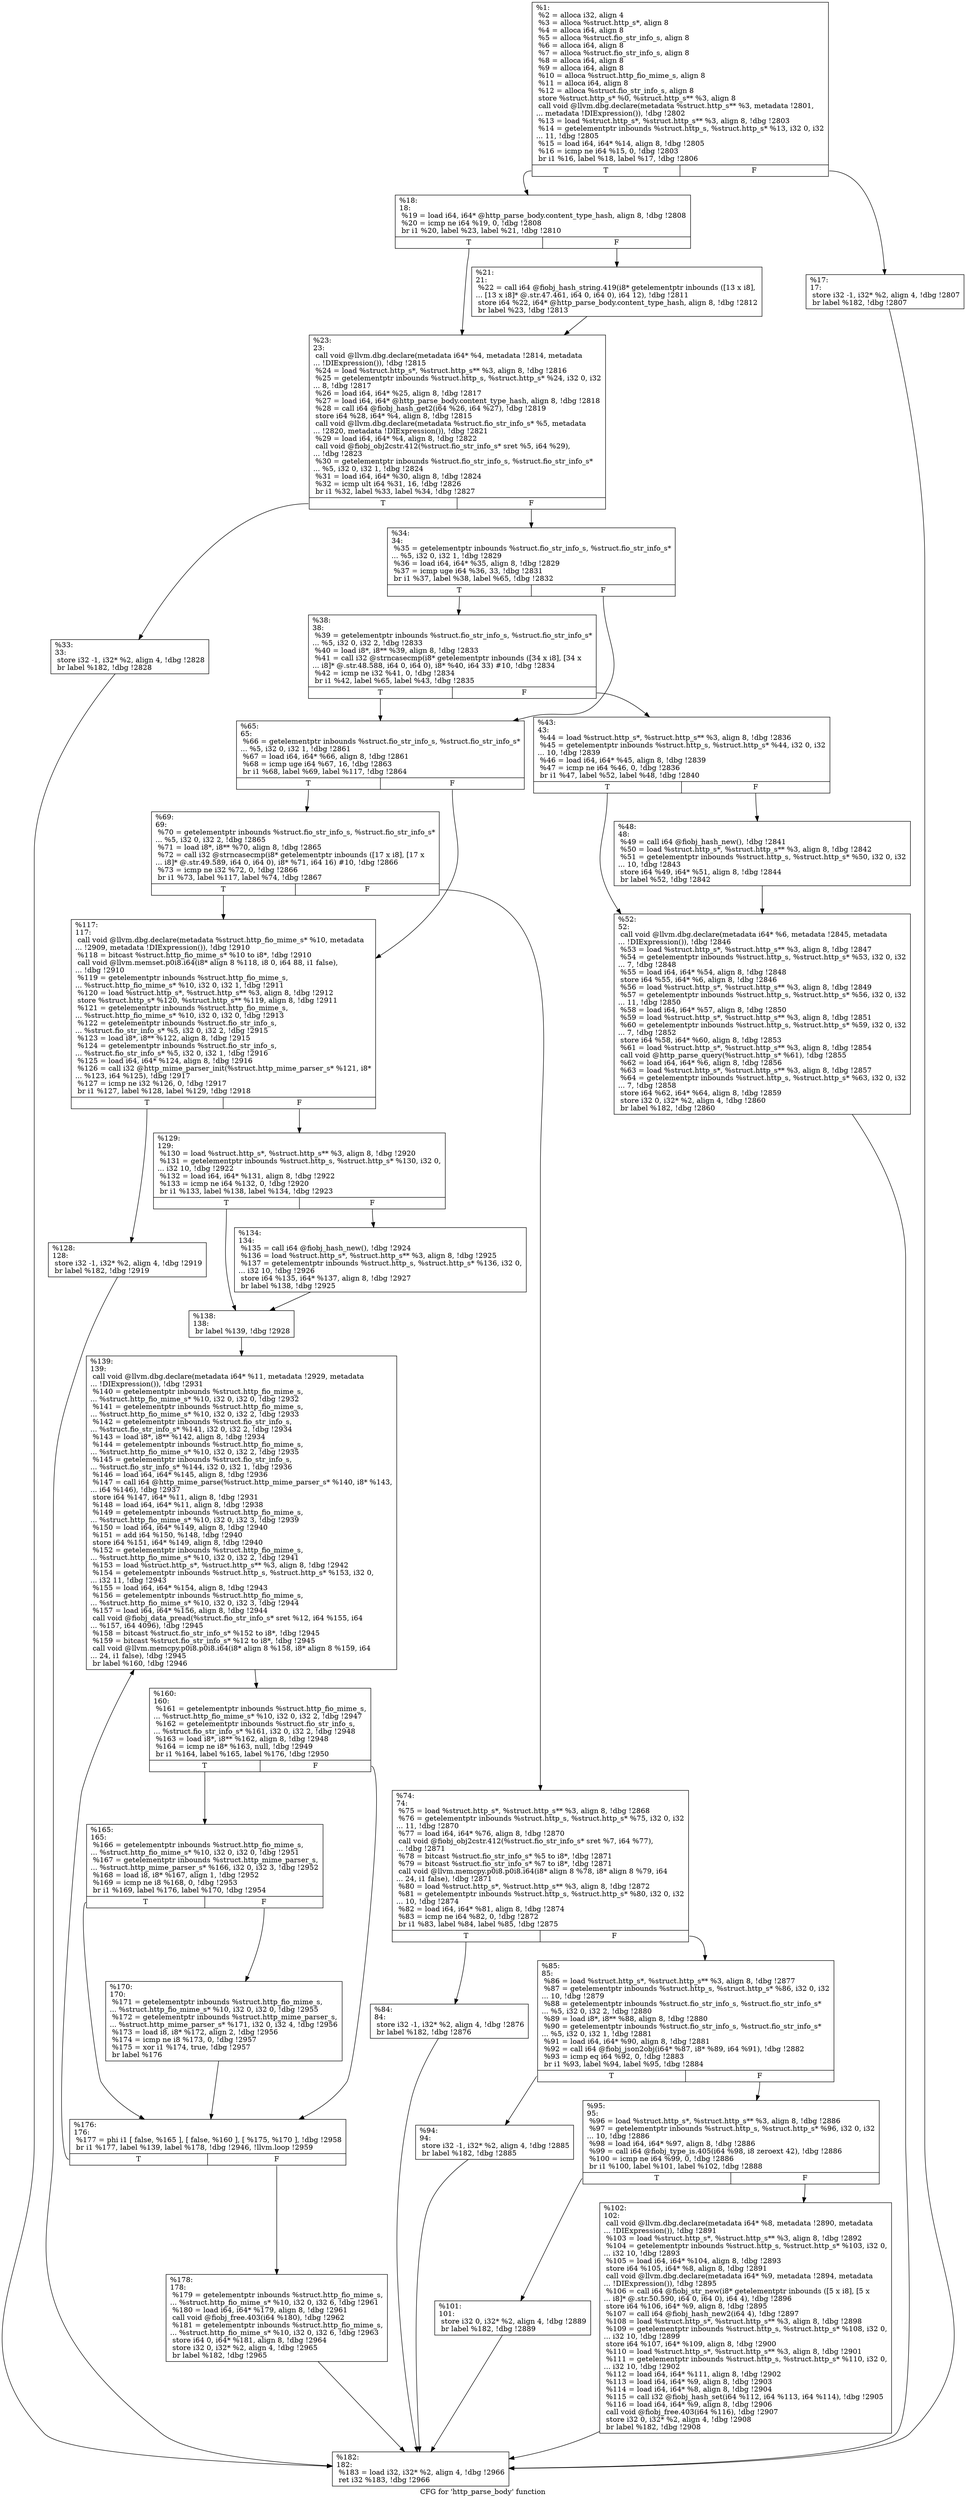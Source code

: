 digraph "CFG for 'http_parse_body' function" {
	label="CFG for 'http_parse_body' function";

	Node0x5568523ea7a0 [shape=record,label="{%1:\l  %2 = alloca i32, align 4\l  %3 = alloca %struct.http_s*, align 8\l  %4 = alloca i64, align 8\l  %5 = alloca %struct.fio_str_info_s, align 8\l  %6 = alloca i64, align 8\l  %7 = alloca %struct.fio_str_info_s, align 8\l  %8 = alloca i64, align 8\l  %9 = alloca i64, align 8\l  %10 = alloca %struct.http_fio_mime_s, align 8\l  %11 = alloca i64, align 8\l  %12 = alloca %struct.fio_str_info_s, align 8\l  store %struct.http_s* %0, %struct.http_s** %3, align 8\l  call void @llvm.dbg.declare(metadata %struct.http_s** %3, metadata !2801,\l... metadata !DIExpression()), !dbg !2802\l  %13 = load %struct.http_s*, %struct.http_s** %3, align 8, !dbg !2803\l  %14 = getelementptr inbounds %struct.http_s, %struct.http_s* %13, i32 0, i32\l... 11, !dbg !2805\l  %15 = load i64, i64* %14, align 8, !dbg !2805\l  %16 = icmp ne i64 %15, 0, !dbg !2803\l  br i1 %16, label %18, label %17, !dbg !2806\l|{<s0>T|<s1>F}}"];
	Node0x5568523ea7a0:s0 -> Node0x5568523f3ac0;
	Node0x5568523ea7a0:s1 -> Node0x5568523f00b0;
	Node0x5568523f00b0 [shape=record,label="{%17:\l17:                                               \l  store i32 -1, i32* %2, align 4, !dbg !2807\l  br label %182, !dbg !2807\l}"];
	Node0x5568523f00b0 -> Node0x5568523f43d0;
	Node0x5568523f3ac0 [shape=record,label="{%18:\l18:                                               \l  %19 = load i64, i64* @http_parse_body.content_type_hash, align 8, !dbg !2808\l  %20 = icmp ne i64 %19, 0, !dbg !2808\l  br i1 %20, label %23, label %21, !dbg !2810\l|{<s0>T|<s1>F}}"];
	Node0x5568523f3ac0:s0 -> Node0x5568523f3b60;
	Node0x5568523f3ac0:s1 -> Node0x5568523f3b10;
	Node0x5568523f3b10 [shape=record,label="{%21:\l21:                                               \l  %22 = call i64 @fiobj_hash_string.419(i8* getelementptr inbounds ([13 x i8],\l... [13 x i8]* @.str.47.461, i64 0, i64 0), i64 12), !dbg !2811\l  store i64 %22, i64* @http_parse_body.content_type_hash, align 8, !dbg !2812\l  br label %23, !dbg !2813\l}"];
	Node0x5568523f3b10 -> Node0x5568523f3b60;
	Node0x5568523f3b60 [shape=record,label="{%23:\l23:                                               \l  call void @llvm.dbg.declare(metadata i64* %4, metadata !2814, metadata\l... !DIExpression()), !dbg !2815\l  %24 = load %struct.http_s*, %struct.http_s** %3, align 8, !dbg !2816\l  %25 = getelementptr inbounds %struct.http_s, %struct.http_s* %24, i32 0, i32\l... 8, !dbg !2817\l  %26 = load i64, i64* %25, align 8, !dbg !2817\l  %27 = load i64, i64* @http_parse_body.content_type_hash, align 8, !dbg !2818\l  %28 = call i64 @fiobj_hash_get2(i64 %26, i64 %27), !dbg !2819\l  store i64 %28, i64* %4, align 8, !dbg !2815\l  call void @llvm.dbg.declare(metadata %struct.fio_str_info_s* %5, metadata\l... !2820, metadata !DIExpression()), !dbg !2821\l  %29 = load i64, i64* %4, align 8, !dbg !2822\l  call void @fiobj_obj2cstr.412(%struct.fio_str_info_s* sret %5, i64 %29),\l... !dbg !2823\l  %30 = getelementptr inbounds %struct.fio_str_info_s, %struct.fio_str_info_s*\l... %5, i32 0, i32 1, !dbg !2824\l  %31 = load i64, i64* %30, align 8, !dbg !2824\l  %32 = icmp ult i64 %31, 16, !dbg !2826\l  br i1 %32, label %33, label %34, !dbg !2827\l|{<s0>T|<s1>F}}"];
	Node0x5568523f3b60:s0 -> Node0x5568523f3bb0;
	Node0x5568523f3b60:s1 -> Node0x5568523f3c00;
	Node0x5568523f3bb0 [shape=record,label="{%33:\l33:                                               \l  store i32 -1, i32* %2, align 4, !dbg !2828\l  br label %182, !dbg !2828\l}"];
	Node0x5568523f3bb0 -> Node0x5568523f43d0;
	Node0x5568523f3c00 [shape=record,label="{%34:\l34:                                               \l  %35 = getelementptr inbounds %struct.fio_str_info_s, %struct.fio_str_info_s*\l... %5, i32 0, i32 1, !dbg !2829\l  %36 = load i64, i64* %35, align 8, !dbg !2829\l  %37 = icmp uge i64 %36, 33, !dbg !2831\l  br i1 %37, label %38, label %65, !dbg !2832\l|{<s0>T|<s1>F}}"];
	Node0x5568523f3c00:s0 -> Node0x5568523f3c50;
	Node0x5568523f3c00:s1 -> Node0x5568523f3d90;
	Node0x5568523f3c50 [shape=record,label="{%38:\l38:                                               \l  %39 = getelementptr inbounds %struct.fio_str_info_s, %struct.fio_str_info_s*\l... %5, i32 0, i32 2, !dbg !2833\l  %40 = load i8*, i8** %39, align 8, !dbg !2833\l  %41 = call i32 @strncasecmp(i8* getelementptr inbounds ([34 x i8], [34 x\l... i8]* @.str.48.588, i64 0, i64 0), i8* %40, i64 33) #10, !dbg !2834\l  %42 = icmp ne i32 %41, 0, !dbg !2834\l  br i1 %42, label %65, label %43, !dbg !2835\l|{<s0>T|<s1>F}}"];
	Node0x5568523f3c50:s0 -> Node0x5568523f3d90;
	Node0x5568523f3c50:s1 -> Node0x5568523f3ca0;
	Node0x5568523f3ca0 [shape=record,label="{%43:\l43:                                               \l  %44 = load %struct.http_s*, %struct.http_s** %3, align 8, !dbg !2836\l  %45 = getelementptr inbounds %struct.http_s, %struct.http_s* %44, i32 0, i32\l... 10, !dbg !2839\l  %46 = load i64, i64* %45, align 8, !dbg !2839\l  %47 = icmp ne i64 %46, 0, !dbg !2836\l  br i1 %47, label %52, label %48, !dbg !2840\l|{<s0>T|<s1>F}}"];
	Node0x5568523f3ca0:s0 -> Node0x5568523f3d40;
	Node0x5568523f3ca0:s1 -> Node0x5568523f3cf0;
	Node0x5568523f3cf0 [shape=record,label="{%48:\l48:                                               \l  %49 = call i64 @fiobj_hash_new(), !dbg !2841\l  %50 = load %struct.http_s*, %struct.http_s** %3, align 8, !dbg !2842\l  %51 = getelementptr inbounds %struct.http_s, %struct.http_s* %50, i32 0, i32\l... 10, !dbg !2843\l  store i64 %49, i64* %51, align 8, !dbg !2844\l  br label %52, !dbg !2842\l}"];
	Node0x5568523f3cf0 -> Node0x5568523f3d40;
	Node0x5568523f3d40 [shape=record,label="{%52:\l52:                                               \l  call void @llvm.dbg.declare(metadata i64* %6, metadata !2845, metadata\l... !DIExpression()), !dbg !2846\l  %53 = load %struct.http_s*, %struct.http_s** %3, align 8, !dbg !2847\l  %54 = getelementptr inbounds %struct.http_s, %struct.http_s* %53, i32 0, i32\l... 7, !dbg !2848\l  %55 = load i64, i64* %54, align 8, !dbg !2848\l  store i64 %55, i64* %6, align 8, !dbg !2846\l  %56 = load %struct.http_s*, %struct.http_s** %3, align 8, !dbg !2849\l  %57 = getelementptr inbounds %struct.http_s, %struct.http_s* %56, i32 0, i32\l... 11, !dbg !2850\l  %58 = load i64, i64* %57, align 8, !dbg !2850\l  %59 = load %struct.http_s*, %struct.http_s** %3, align 8, !dbg !2851\l  %60 = getelementptr inbounds %struct.http_s, %struct.http_s* %59, i32 0, i32\l... 7, !dbg !2852\l  store i64 %58, i64* %60, align 8, !dbg !2853\l  %61 = load %struct.http_s*, %struct.http_s** %3, align 8, !dbg !2854\l  call void @http_parse_query(%struct.http_s* %61), !dbg !2855\l  %62 = load i64, i64* %6, align 8, !dbg !2856\l  %63 = load %struct.http_s*, %struct.http_s** %3, align 8, !dbg !2857\l  %64 = getelementptr inbounds %struct.http_s, %struct.http_s* %63, i32 0, i32\l... 7, !dbg !2858\l  store i64 %62, i64* %64, align 8, !dbg !2859\l  store i32 0, i32* %2, align 4, !dbg !2860\l  br label %182, !dbg !2860\l}"];
	Node0x5568523f3d40 -> Node0x5568523f43d0;
	Node0x5568523f3d90 [shape=record,label="{%65:\l65:                                               \l  %66 = getelementptr inbounds %struct.fio_str_info_s, %struct.fio_str_info_s*\l... %5, i32 0, i32 1, !dbg !2861\l  %67 = load i64, i64* %66, align 8, !dbg !2861\l  %68 = icmp uge i64 %67, 16, !dbg !2863\l  br i1 %68, label %69, label %117, !dbg !2864\l|{<s0>T|<s1>F}}"];
	Node0x5568523f3d90:s0 -> Node0x5568523f3de0;
	Node0x5568523f3d90:s1 -> Node0x5568523f4060;
	Node0x5568523f3de0 [shape=record,label="{%69:\l69:                                               \l  %70 = getelementptr inbounds %struct.fio_str_info_s, %struct.fio_str_info_s*\l... %5, i32 0, i32 2, !dbg !2865\l  %71 = load i8*, i8** %70, align 8, !dbg !2865\l  %72 = call i32 @strncasecmp(i8* getelementptr inbounds ([17 x i8], [17 x\l... i8]* @.str.49.589, i64 0, i64 0), i8* %71, i64 16) #10, !dbg !2866\l  %73 = icmp ne i32 %72, 0, !dbg !2866\l  br i1 %73, label %117, label %74, !dbg !2867\l|{<s0>T|<s1>F}}"];
	Node0x5568523f3de0:s0 -> Node0x5568523f4060;
	Node0x5568523f3de0:s1 -> Node0x5568523f3e30;
	Node0x5568523f3e30 [shape=record,label="{%74:\l74:                                               \l  %75 = load %struct.http_s*, %struct.http_s** %3, align 8, !dbg !2868\l  %76 = getelementptr inbounds %struct.http_s, %struct.http_s* %75, i32 0, i32\l... 11, !dbg !2870\l  %77 = load i64, i64* %76, align 8, !dbg !2870\l  call void @fiobj_obj2cstr.412(%struct.fio_str_info_s* sret %7, i64 %77),\l... !dbg !2871\l  %78 = bitcast %struct.fio_str_info_s* %5 to i8*, !dbg !2871\l  %79 = bitcast %struct.fio_str_info_s* %7 to i8*, !dbg !2871\l  call void @llvm.memcpy.p0i8.p0i8.i64(i8* align 8 %78, i8* align 8 %79, i64\l... 24, i1 false), !dbg !2871\l  %80 = load %struct.http_s*, %struct.http_s** %3, align 8, !dbg !2872\l  %81 = getelementptr inbounds %struct.http_s, %struct.http_s* %80, i32 0, i32\l... 10, !dbg !2874\l  %82 = load i64, i64* %81, align 8, !dbg !2874\l  %83 = icmp ne i64 %82, 0, !dbg !2872\l  br i1 %83, label %84, label %85, !dbg !2875\l|{<s0>T|<s1>F}}"];
	Node0x5568523f3e30:s0 -> Node0x5568523f3e80;
	Node0x5568523f3e30:s1 -> Node0x5568523f3ed0;
	Node0x5568523f3e80 [shape=record,label="{%84:\l84:                                               \l  store i32 -1, i32* %2, align 4, !dbg !2876\l  br label %182, !dbg !2876\l}"];
	Node0x5568523f3e80 -> Node0x5568523f43d0;
	Node0x5568523f3ed0 [shape=record,label="{%85:\l85:                                               \l  %86 = load %struct.http_s*, %struct.http_s** %3, align 8, !dbg !2877\l  %87 = getelementptr inbounds %struct.http_s, %struct.http_s* %86, i32 0, i32\l... 10, !dbg !2879\l  %88 = getelementptr inbounds %struct.fio_str_info_s, %struct.fio_str_info_s*\l... %5, i32 0, i32 2, !dbg !2880\l  %89 = load i8*, i8** %88, align 8, !dbg !2880\l  %90 = getelementptr inbounds %struct.fio_str_info_s, %struct.fio_str_info_s*\l... %5, i32 0, i32 1, !dbg !2881\l  %91 = load i64, i64* %90, align 8, !dbg !2881\l  %92 = call i64 @fiobj_json2obj(i64* %87, i8* %89, i64 %91), !dbg !2882\l  %93 = icmp eq i64 %92, 0, !dbg !2883\l  br i1 %93, label %94, label %95, !dbg !2884\l|{<s0>T|<s1>F}}"];
	Node0x5568523f3ed0:s0 -> Node0x5568523f3f20;
	Node0x5568523f3ed0:s1 -> Node0x5568523f3f70;
	Node0x5568523f3f20 [shape=record,label="{%94:\l94:                                               \l  store i32 -1, i32* %2, align 4, !dbg !2885\l  br label %182, !dbg !2885\l}"];
	Node0x5568523f3f20 -> Node0x5568523f43d0;
	Node0x5568523f3f70 [shape=record,label="{%95:\l95:                                               \l  %96 = load %struct.http_s*, %struct.http_s** %3, align 8, !dbg !2886\l  %97 = getelementptr inbounds %struct.http_s, %struct.http_s* %96, i32 0, i32\l... 10, !dbg !2886\l  %98 = load i64, i64* %97, align 8, !dbg !2886\l  %99 = call i64 @fiobj_type_is.405(i64 %98, i8 zeroext 42), !dbg !2886\l  %100 = icmp ne i64 %99, 0, !dbg !2886\l  br i1 %100, label %101, label %102, !dbg !2888\l|{<s0>T|<s1>F}}"];
	Node0x5568523f3f70:s0 -> Node0x5568523f3fc0;
	Node0x5568523f3f70:s1 -> Node0x5568523f4010;
	Node0x5568523f3fc0 [shape=record,label="{%101:\l101:                                              \l  store i32 0, i32* %2, align 4, !dbg !2889\l  br label %182, !dbg !2889\l}"];
	Node0x5568523f3fc0 -> Node0x5568523f43d0;
	Node0x5568523f4010 [shape=record,label="{%102:\l102:                                              \l  call void @llvm.dbg.declare(metadata i64* %8, metadata !2890, metadata\l... !DIExpression()), !dbg !2891\l  %103 = load %struct.http_s*, %struct.http_s** %3, align 8, !dbg !2892\l  %104 = getelementptr inbounds %struct.http_s, %struct.http_s* %103, i32 0,\l... i32 10, !dbg !2893\l  %105 = load i64, i64* %104, align 8, !dbg !2893\l  store i64 %105, i64* %8, align 8, !dbg !2891\l  call void @llvm.dbg.declare(metadata i64* %9, metadata !2894, metadata\l... !DIExpression()), !dbg !2895\l  %106 = call i64 @fiobj_str_new(i8* getelementptr inbounds ([5 x i8], [5 x\l... i8]* @.str.50.590, i64 0, i64 0), i64 4), !dbg !2896\l  store i64 %106, i64* %9, align 8, !dbg !2895\l  %107 = call i64 @fiobj_hash_new2(i64 4), !dbg !2897\l  %108 = load %struct.http_s*, %struct.http_s** %3, align 8, !dbg !2898\l  %109 = getelementptr inbounds %struct.http_s, %struct.http_s* %108, i32 0,\l... i32 10, !dbg !2899\l  store i64 %107, i64* %109, align 8, !dbg !2900\l  %110 = load %struct.http_s*, %struct.http_s** %3, align 8, !dbg !2901\l  %111 = getelementptr inbounds %struct.http_s, %struct.http_s* %110, i32 0,\l... i32 10, !dbg !2902\l  %112 = load i64, i64* %111, align 8, !dbg !2902\l  %113 = load i64, i64* %9, align 8, !dbg !2903\l  %114 = load i64, i64* %8, align 8, !dbg !2904\l  %115 = call i32 @fiobj_hash_set(i64 %112, i64 %113, i64 %114), !dbg !2905\l  %116 = load i64, i64* %9, align 8, !dbg !2906\l  call void @fiobj_free.403(i64 %116), !dbg !2907\l  store i32 0, i32* %2, align 4, !dbg !2908\l  br label %182, !dbg !2908\l}"];
	Node0x5568523f4010 -> Node0x5568523f43d0;
	Node0x5568523f4060 [shape=record,label="{%117:\l117:                                              \l  call void @llvm.dbg.declare(metadata %struct.http_fio_mime_s* %10, metadata\l... !2909, metadata !DIExpression()), !dbg !2910\l  %118 = bitcast %struct.http_fio_mime_s* %10 to i8*, !dbg !2910\l  call void @llvm.memset.p0i8.i64(i8* align 8 %118, i8 0, i64 88, i1 false),\l... !dbg !2910\l  %119 = getelementptr inbounds %struct.http_fio_mime_s,\l... %struct.http_fio_mime_s* %10, i32 0, i32 1, !dbg !2911\l  %120 = load %struct.http_s*, %struct.http_s** %3, align 8, !dbg !2912\l  store %struct.http_s* %120, %struct.http_s** %119, align 8, !dbg !2911\l  %121 = getelementptr inbounds %struct.http_fio_mime_s,\l... %struct.http_fio_mime_s* %10, i32 0, i32 0, !dbg !2913\l  %122 = getelementptr inbounds %struct.fio_str_info_s,\l... %struct.fio_str_info_s* %5, i32 0, i32 2, !dbg !2915\l  %123 = load i8*, i8** %122, align 8, !dbg !2915\l  %124 = getelementptr inbounds %struct.fio_str_info_s,\l... %struct.fio_str_info_s* %5, i32 0, i32 1, !dbg !2916\l  %125 = load i64, i64* %124, align 8, !dbg !2916\l  %126 = call i32 @http_mime_parser_init(%struct.http_mime_parser_s* %121, i8*\l... %123, i64 %125), !dbg !2917\l  %127 = icmp ne i32 %126, 0, !dbg !2917\l  br i1 %127, label %128, label %129, !dbg !2918\l|{<s0>T|<s1>F}}"];
	Node0x5568523f4060:s0 -> Node0x5568523f40b0;
	Node0x5568523f4060:s1 -> Node0x5568523f4100;
	Node0x5568523f40b0 [shape=record,label="{%128:\l128:                                              \l  store i32 -1, i32* %2, align 4, !dbg !2919\l  br label %182, !dbg !2919\l}"];
	Node0x5568523f40b0 -> Node0x5568523f43d0;
	Node0x5568523f4100 [shape=record,label="{%129:\l129:                                              \l  %130 = load %struct.http_s*, %struct.http_s** %3, align 8, !dbg !2920\l  %131 = getelementptr inbounds %struct.http_s, %struct.http_s* %130, i32 0,\l... i32 10, !dbg !2922\l  %132 = load i64, i64* %131, align 8, !dbg !2922\l  %133 = icmp ne i64 %132, 0, !dbg !2920\l  br i1 %133, label %138, label %134, !dbg !2923\l|{<s0>T|<s1>F}}"];
	Node0x5568523f4100:s0 -> Node0x5568523f41a0;
	Node0x5568523f4100:s1 -> Node0x5568523f4150;
	Node0x5568523f4150 [shape=record,label="{%134:\l134:                                              \l  %135 = call i64 @fiobj_hash_new(), !dbg !2924\l  %136 = load %struct.http_s*, %struct.http_s** %3, align 8, !dbg !2925\l  %137 = getelementptr inbounds %struct.http_s, %struct.http_s* %136, i32 0,\l... i32 10, !dbg !2926\l  store i64 %135, i64* %137, align 8, !dbg !2927\l  br label %138, !dbg !2925\l}"];
	Node0x5568523f4150 -> Node0x5568523f41a0;
	Node0x5568523f41a0 [shape=record,label="{%138:\l138:                                              \l  br label %139, !dbg !2928\l}"];
	Node0x5568523f41a0 -> Node0x5568523f41f0;
	Node0x5568523f41f0 [shape=record,label="{%139:\l139:                                              \l  call void @llvm.dbg.declare(metadata i64* %11, metadata !2929, metadata\l... !DIExpression()), !dbg !2931\l  %140 = getelementptr inbounds %struct.http_fio_mime_s,\l... %struct.http_fio_mime_s* %10, i32 0, i32 0, !dbg !2932\l  %141 = getelementptr inbounds %struct.http_fio_mime_s,\l... %struct.http_fio_mime_s* %10, i32 0, i32 2, !dbg !2933\l  %142 = getelementptr inbounds %struct.fio_str_info_s,\l... %struct.fio_str_info_s* %141, i32 0, i32 2, !dbg !2934\l  %143 = load i8*, i8** %142, align 8, !dbg !2934\l  %144 = getelementptr inbounds %struct.http_fio_mime_s,\l... %struct.http_fio_mime_s* %10, i32 0, i32 2, !dbg !2935\l  %145 = getelementptr inbounds %struct.fio_str_info_s,\l... %struct.fio_str_info_s* %144, i32 0, i32 1, !dbg !2936\l  %146 = load i64, i64* %145, align 8, !dbg !2936\l  %147 = call i64 @http_mime_parse(%struct.http_mime_parser_s* %140, i8* %143,\l... i64 %146), !dbg !2937\l  store i64 %147, i64* %11, align 8, !dbg !2931\l  %148 = load i64, i64* %11, align 8, !dbg !2938\l  %149 = getelementptr inbounds %struct.http_fio_mime_s,\l... %struct.http_fio_mime_s* %10, i32 0, i32 3, !dbg !2939\l  %150 = load i64, i64* %149, align 8, !dbg !2940\l  %151 = add i64 %150, %148, !dbg !2940\l  store i64 %151, i64* %149, align 8, !dbg !2940\l  %152 = getelementptr inbounds %struct.http_fio_mime_s,\l... %struct.http_fio_mime_s* %10, i32 0, i32 2, !dbg !2941\l  %153 = load %struct.http_s*, %struct.http_s** %3, align 8, !dbg !2942\l  %154 = getelementptr inbounds %struct.http_s, %struct.http_s* %153, i32 0,\l... i32 11, !dbg !2943\l  %155 = load i64, i64* %154, align 8, !dbg !2943\l  %156 = getelementptr inbounds %struct.http_fio_mime_s,\l... %struct.http_fio_mime_s* %10, i32 0, i32 3, !dbg !2944\l  %157 = load i64, i64* %156, align 8, !dbg !2944\l  call void @fiobj_data_pread(%struct.fio_str_info_s* sret %12, i64 %155, i64\l... %157, i64 4096), !dbg !2945\l  %158 = bitcast %struct.fio_str_info_s* %152 to i8*, !dbg !2945\l  %159 = bitcast %struct.fio_str_info_s* %12 to i8*, !dbg !2945\l  call void @llvm.memcpy.p0i8.p0i8.i64(i8* align 8 %158, i8* align 8 %159, i64\l... 24, i1 false), !dbg !2945\l  br label %160, !dbg !2946\l}"];
	Node0x5568523f41f0 -> Node0x5568523f4240;
	Node0x5568523f4240 [shape=record,label="{%160:\l160:                                              \l  %161 = getelementptr inbounds %struct.http_fio_mime_s,\l... %struct.http_fio_mime_s* %10, i32 0, i32 2, !dbg !2947\l  %162 = getelementptr inbounds %struct.fio_str_info_s,\l... %struct.fio_str_info_s* %161, i32 0, i32 2, !dbg !2948\l  %163 = load i8*, i8** %162, align 8, !dbg !2948\l  %164 = icmp ne i8* %163, null, !dbg !2949\l  br i1 %164, label %165, label %176, !dbg !2950\l|{<s0>T|<s1>F}}"];
	Node0x5568523f4240:s0 -> Node0x5568523f4290;
	Node0x5568523f4240:s1 -> Node0x5568523f4330;
	Node0x5568523f4290 [shape=record,label="{%165:\l165:                                              \l  %166 = getelementptr inbounds %struct.http_fio_mime_s,\l... %struct.http_fio_mime_s* %10, i32 0, i32 0, !dbg !2951\l  %167 = getelementptr inbounds %struct.http_mime_parser_s,\l... %struct.http_mime_parser_s* %166, i32 0, i32 3, !dbg !2952\l  %168 = load i8, i8* %167, align 1, !dbg !2952\l  %169 = icmp ne i8 %168, 0, !dbg !2953\l  br i1 %169, label %176, label %170, !dbg !2954\l|{<s0>T|<s1>F}}"];
	Node0x5568523f4290:s0 -> Node0x5568523f4330;
	Node0x5568523f4290:s1 -> Node0x5568523f42e0;
	Node0x5568523f42e0 [shape=record,label="{%170:\l170:                                              \l  %171 = getelementptr inbounds %struct.http_fio_mime_s,\l... %struct.http_fio_mime_s* %10, i32 0, i32 0, !dbg !2955\l  %172 = getelementptr inbounds %struct.http_mime_parser_s,\l... %struct.http_mime_parser_s* %171, i32 0, i32 4, !dbg !2956\l  %173 = load i8, i8* %172, align 2, !dbg !2956\l  %174 = icmp ne i8 %173, 0, !dbg !2957\l  %175 = xor i1 %174, true, !dbg !2957\l  br label %176\l}"];
	Node0x5568523f42e0 -> Node0x5568523f4330;
	Node0x5568523f4330 [shape=record,label="{%176:\l176:                                              \l  %177 = phi i1 [ false, %165 ], [ false, %160 ], [ %175, %170 ], !dbg !2958\l  br i1 %177, label %139, label %178, !dbg !2946, !llvm.loop !2959\l|{<s0>T|<s1>F}}"];
	Node0x5568523f4330:s0 -> Node0x5568523f41f0;
	Node0x5568523f4330:s1 -> Node0x5568523f4380;
	Node0x5568523f4380 [shape=record,label="{%178:\l178:                                              \l  %179 = getelementptr inbounds %struct.http_fio_mime_s,\l... %struct.http_fio_mime_s* %10, i32 0, i32 6, !dbg !2961\l  %180 = load i64, i64* %179, align 8, !dbg !2961\l  call void @fiobj_free.403(i64 %180), !dbg !2962\l  %181 = getelementptr inbounds %struct.http_fio_mime_s,\l... %struct.http_fio_mime_s* %10, i32 0, i32 6, !dbg !2963\l  store i64 0, i64* %181, align 8, !dbg !2964\l  store i32 0, i32* %2, align 4, !dbg !2965\l  br label %182, !dbg !2965\l}"];
	Node0x5568523f4380 -> Node0x5568523f43d0;
	Node0x5568523f43d0 [shape=record,label="{%182:\l182:                                              \l  %183 = load i32, i32* %2, align 4, !dbg !2966\l  ret i32 %183, !dbg !2966\l}"];
}
